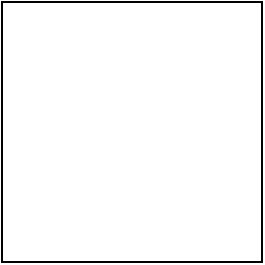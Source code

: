 <mxfile version="23.1.4" type="device">
  <diagram name="Página-1" id="TKEIu5hUBgyX-HI3wV9b">
    <mxGraphModel dx="1290" dy="522" grid="1" gridSize="10" guides="1" tooltips="1" connect="1" arrows="1" fold="1" page="1" pageScale="1" pageWidth="827" pageHeight="1169" math="0" shadow="0">
      <root>
        <mxCell id="0" />
        <mxCell id="1" parent="0" />
        <mxCell id="W2ZT0mOhwejG2dWyVy-6-1" value="" style="whiteSpace=wrap;html=1;aspect=fixed;" vertex="1" parent="1">
          <mxGeometry x="340" y="170" width="130" height="130" as="geometry" />
        </mxCell>
      </root>
    </mxGraphModel>
  </diagram>
</mxfile>
